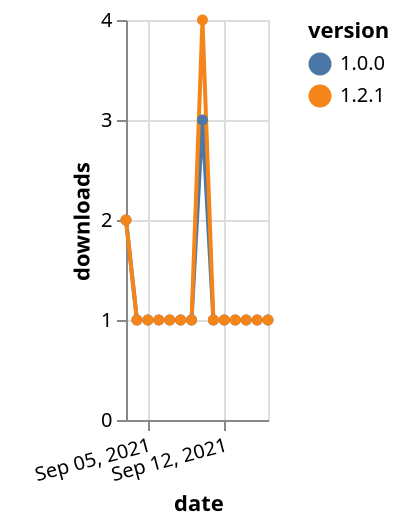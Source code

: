 {"$schema": "https://vega.github.io/schema/vega-lite/v5.json", "description": "A simple bar chart with embedded data.", "data": {"values": [{"date": "2021-09-03", "total": 196, "delta": 2, "version": "1.0.0"}, {"date": "2021-09-04", "total": 197, "delta": 1, "version": "1.0.0"}, {"date": "2021-09-05", "total": 198, "delta": 1, "version": "1.0.0"}, {"date": "2021-09-06", "total": 199, "delta": 1, "version": "1.0.0"}, {"date": "2021-09-07", "total": 200, "delta": 1, "version": "1.0.0"}, {"date": "2021-09-08", "total": 201, "delta": 1, "version": "1.0.0"}, {"date": "2021-09-09", "total": 202, "delta": 1, "version": "1.0.0"}, {"date": "2021-09-10", "total": 205, "delta": 3, "version": "1.0.0"}, {"date": "2021-09-11", "total": 206, "delta": 1, "version": "1.0.0"}, {"date": "2021-09-12", "total": 207, "delta": 1, "version": "1.0.0"}, {"date": "2021-09-13", "total": 208, "delta": 1, "version": "1.0.0"}, {"date": "2021-09-14", "total": 209, "delta": 1, "version": "1.0.0"}, {"date": "2021-09-15", "total": 210, "delta": 1, "version": "1.0.0"}, {"date": "2021-09-16", "total": 211, "delta": 1, "version": "1.0.0"}, {"date": "2021-09-03", "total": 124, "delta": 2, "version": "1.2.1"}, {"date": "2021-09-04", "total": 125, "delta": 1, "version": "1.2.1"}, {"date": "2021-09-05", "total": 126, "delta": 1, "version": "1.2.1"}, {"date": "2021-09-06", "total": 127, "delta": 1, "version": "1.2.1"}, {"date": "2021-09-07", "total": 128, "delta": 1, "version": "1.2.1"}, {"date": "2021-09-08", "total": 129, "delta": 1, "version": "1.2.1"}, {"date": "2021-09-09", "total": 130, "delta": 1, "version": "1.2.1"}, {"date": "2021-09-10", "total": 134, "delta": 4, "version": "1.2.1"}, {"date": "2021-09-11", "total": 135, "delta": 1, "version": "1.2.1"}, {"date": "2021-09-12", "total": 136, "delta": 1, "version": "1.2.1"}, {"date": "2021-09-13", "total": 137, "delta": 1, "version": "1.2.1"}, {"date": "2021-09-14", "total": 138, "delta": 1, "version": "1.2.1"}, {"date": "2021-09-15", "total": 139, "delta": 1, "version": "1.2.1"}, {"date": "2021-09-16", "total": 140, "delta": 1, "version": "1.2.1"}]}, "width": "container", "mark": {"type": "line", "point": {"filled": true}}, "encoding": {"x": {"field": "date", "type": "temporal", "timeUnit": "yearmonthdate", "title": "date", "axis": {"labelAngle": -15}}, "y": {"field": "delta", "type": "quantitative", "title": "downloads"}, "color": {"field": "version", "type": "nominal"}, "tooltip": {"field": "delta"}}}